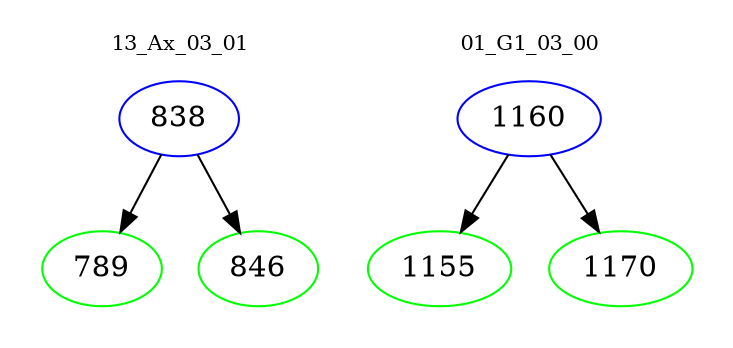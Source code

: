 digraph{
subgraph cluster_0 {
color = white
label = "13_Ax_03_01";
fontsize=10;
T0_838 [label="838", color="blue"]
T0_838 -> T0_789 [color="black"]
T0_789 [label="789", color="green"]
T0_838 -> T0_846 [color="black"]
T0_846 [label="846", color="green"]
}
subgraph cluster_1 {
color = white
label = "01_G1_03_00";
fontsize=10;
T1_1160 [label="1160", color="blue"]
T1_1160 -> T1_1155 [color="black"]
T1_1155 [label="1155", color="green"]
T1_1160 -> T1_1170 [color="black"]
T1_1170 [label="1170", color="green"]
}
}
